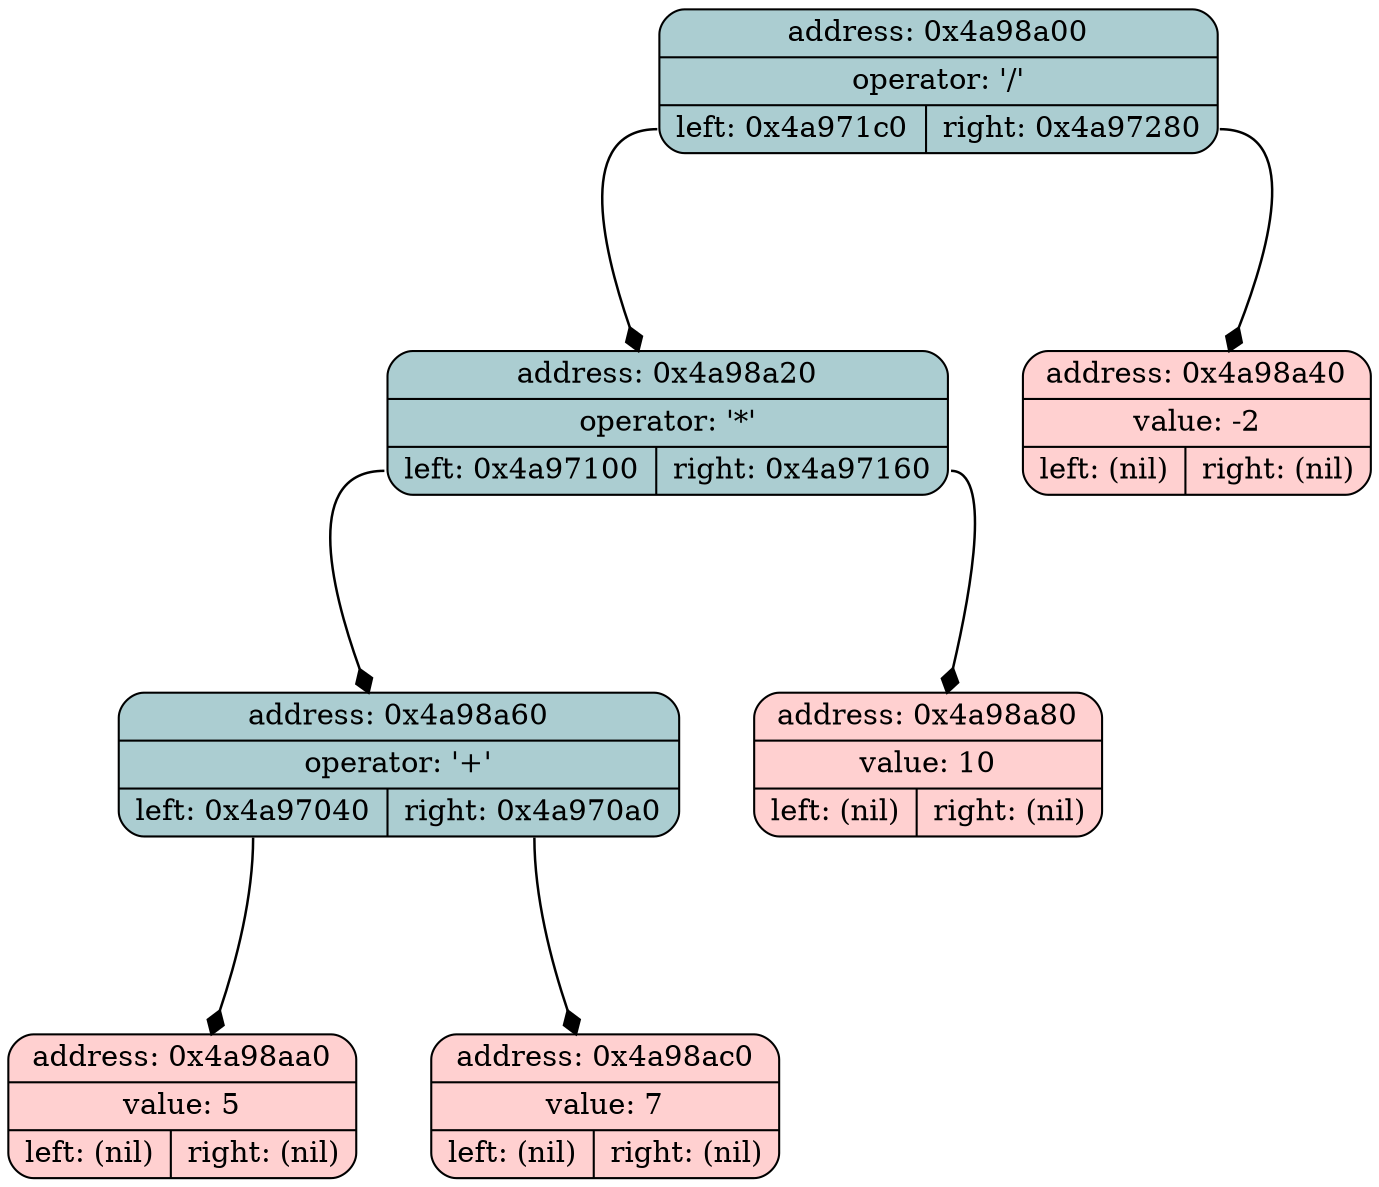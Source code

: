 digraph List {
	dpi = 100;
	fontname = "Comic Sans MS";
	fontsize = 20;
	rankdir  = TB;
graph [fillcolor = lightgreen, ranksep = 1.3, nodesep = 0.5, style = "rounded", color = green, penwidth = 2];
edge [color = dark, arrowhead = diamond, arrowsize = 1, penwidth = 1.2];
node1 [shape = Mrecord, style = filled, fillcolor = "#ABCDD1", label = "{address: 0x4a98a00|operator: '/'| { <ptr1> left: 0x4a971c0| <ptr2> right: 0x4a97280}}"]
node2 [shape = Mrecord, style = filled, fillcolor = "#ABCDD1", label = "{address: 0x4a98a00|operator: '/'| { <ptr1> left: 0x4a971c0| <ptr2> right: 0x4a97280}}"]
node1: <ptr1> -> node2; node3 [shape = Mrecord, style = filled, fillcolor = "#ABCDD1", label = "{address: 0x4a98a00|operator: '/'| { <ptr1> left: 0x4a971c0| <ptr2> right: 0x4a97280}}"]
node1: <ptr2> -> node3; 
node2 [shape = Mrecord, style = filled, fillcolor = "#ABCDD1", label = "{address: 0x4a98a20|operator: '*'| { <ptr1> left: 0x4a97100| <ptr2> right: 0x4a97160}}"]
node4 [shape = Mrecord, style = filled, fillcolor = "#ABCDD1", label = "{address: 0x4a98a20|operator: '*'| { <ptr1> left: 0x4a97100| <ptr2> right: 0x4a97160}}"]
node2: <ptr1> -> node4; node5 [shape = Mrecord, style = filled, fillcolor = "#ABCDD1", label = "{address: 0x4a98a20|operator: '*'| { <ptr1> left: 0x4a97100| <ptr2> right: 0x4a97160}}"]
node2: <ptr2> -> node5; 
node3 [shape = Mrecord, style = filled, fillcolor = "#FFD0D0", label = "{address: 0x4a98a40|value: -2| { <ptr1> left: (nil)| <ptr2> right: (nil)}}"]

node4 [shape = Mrecord, style = filled, fillcolor = "#ABCDD1", label = "{address: 0x4a98a60|operator: '+'| { <ptr1> left: 0x4a97040| <ptr2> right: 0x4a970a0}}"]
node6 [shape = Mrecord, style = filled, fillcolor = "#ABCDD1", label = "{address: 0x4a98a60|operator: '+'| { <ptr1> left: 0x4a97040| <ptr2> right: 0x4a970a0}}"]
node4: <ptr1> -> node6; node7 [shape = Mrecord, style = filled, fillcolor = "#ABCDD1", label = "{address: 0x4a98a60|operator: '+'| { <ptr1> left: 0x4a97040| <ptr2> right: 0x4a970a0}}"]
node4: <ptr2> -> node7; 
node5 [shape = Mrecord, style = filled, fillcolor = "#FFD0D0", label = "{address: 0x4a98a80|value: 10| { <ptr1> left: (nil)| <ptr2> right: (nil)}}"]

node6 [shape = Mrecord, style = filled, fillcolor = "#FFD0D0", label = "{address: 0x4a98aa0|value: 5| { <ptr1> left: (nil)| <ptr2> right: (nil)}}"]

node7 [shape = Mrecord, style = filled, fillcolor = "#FFD0D0", label = "{address: 0x4a98ac0|value: 7| { <ptr1> left: (nil)| <ptr2> right: (nil)}}"]

}